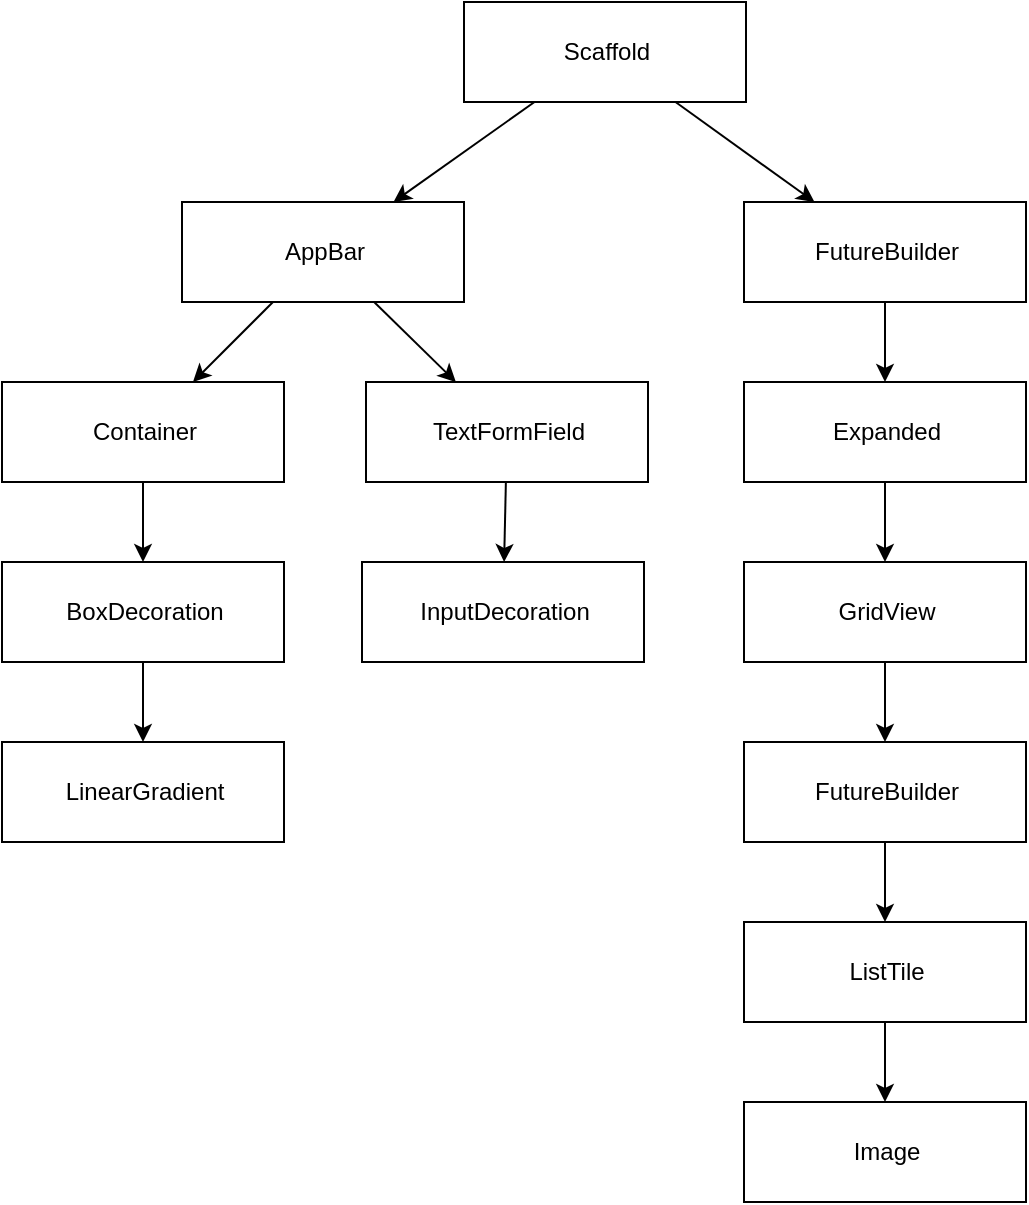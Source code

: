 <mxfile version="18.0.3" type="device"><diagram id="PivsbdY1pP6fI0BvHePQ" name="Page-1"><mxGraphModel dx="1422" dy="780" grid="1" gridSize="10" guides="1" tooltips="1" connect="1" arrows="1" fold="1" page="1" pageScale="1" pageWidth="827" pageHeight="1169" math="0" shadow="0"><root><mxCell id="0"/><mxCell id="1" parent="0"/><mxCell id="7b3UvTE9hPnXHwagYoxE-29" style="edgeStyle=none;rounded=0;orthogonalLoop=1;jettySize=auto;html=1;exitX=0.25;exitY=1;exitDx=0;exitDy=0;" edge="1" parent="1" source="7b3UvTE9hPnXHwagYoxE-1" target="7b3UvTE9hPnXHwagYoxE-4"><mxGeometry relative="1" as="geometry"/></mxCell><mxCell id="7b3UvTE9hPnXHwagYoxE-30" style="edgeStyle=none;rounded=0;orthogonalLoop=1;jettySize=auto;html=1;entryX=0.25;entryY=0;entryDx=0;entryDy=0;exitX=0.75;exitY=1;exitDx=0;exitDy=0;" edge="1" parent="1" source="7b3UvTE9hPnXHwagYoxE-1" target="7b3UvTE9hPnXHwagYoxE-8"><mxGeometry relative="1" as="geometry"/></mxCell><mxCell id="7b3UvTE9hPnXHwagYoxE-1" value="Scaffold" style="html=1;" vertex="1" parent="1"><mxGeometry x="281" y="230" width="141" height="50" as="geometry"/></mxCell><mxCell id="7b3UvTE9hPnXHwagYoxE-3" style="edgeStyle=none;rounded=0;orthogonalLoop=1;jettySize=auto;html=1;" edge="1" parent="1" source="7b3UvTE9hPnXHwagYoxE-4" target="7b3UvTE9hPnXHwagYoxE-11"><mxGeometry relative="1" as="geometry"/></mxCell><mxCell id="7b3UvTE9hPnXHwagYoxE-17" style="rounded=0;orthogonalLoop=1;jettySize=auto;html=1;" edge="1" parent="1" source="7b3UvTE9hPnXHwagYoxE-4" target="7b3UvTE9hPnXHwagYoxE-15"><mxGeometry relative="1" as="geometry"/></mxCell><mxCell id="7b3UvTE9hPnXHwagYoxE-4" value="AppBar" style="html=1;" vertex="1" parent="1"><mxGeometry x="140" y="330" width="141" height="50" as="geometry"/></mxCell><mxCell id="7b3UvTE9hPnXHwagYoxE-5" style="edgeStyle=none;rounded=0;orthogonalLoop=1;jettySize=auto;html=1;" edge="1" parent="1" source="7b3UvTE9hPnXHwagYoxE-6" target="7b3UvTE9hPnXHwagYoxE-13"><mxGeometry relative="1" as="geometry"/></mxCell><mxCell id="7b3UvTE9hPnXHwagYoxE-6" value="BoxDecoration" style="html=1;" vertex="1" parent="1"><mxGeometry x="50" y="510" width="141" height="50" as="geometry"/></mxCell><mxCell id="7b3UvTE9hPnXHwagYoxE-7" style="edgeStyle=none;rounded=0;orthogonalLoop=1;jettySize=auto;html=1;" edge="1" parent="1" source="7b3UvTE9hPnXHwagYoxE-8" target="7b3UvTE9hPnXHwagYoxE-12"><mxGeometry relative="1" as="geometry"/></mxCell><mxCell id="7b3UvTE9hPnXHwagYoxE-8" value="FutureBuilder" style="html=1;" vertex="1" parent="1"><mxGeometry x="421" y="330" width="141" height="50" as="geometry"/></mxCell><mxCell id="7b3UvTE9hPnXHwagYoxE-14" style="edgeStyle=orthogonalEdgeStyle;rounded=0;orthogonalLoop=1;jettySize=auto;html=1;entryX=0.5;entryY=0;entryDx=0;entryDy=0;" edge="1" parent="1" source="7b3UvTE9hPnXHwagYoxE-11" target="7b3UvTE9hPnXHwagYoxE-6"><mxGeometry relative="1" as="geometry"/></mxCell><mxCell id="7b3UvTE9hPnXHwagYoxE-11" value="Container" style="html=1;" vertex="1" parent="1"><mxGeometry x="50" y="420" width="141" height="50" as="geometry"/></mxCell><mxCell id="7b3UvTE9hPnXHwagYoxE-25" style="edgeStyle=none;rounded=0;orthogonalLoop=1;jettySize=auto;html=1;entryX=0.5;entryY=0;entryDx=0;entryDy=0;" edge="1" parent="1" source="7b3UvTE9hPnXHwagYoxE-12" target="7b3UvTE9hPnXHwagYoxE-20"><mxGeometry relative="1" as="geometry"/></mxCell><mxCell id="7b3UvTE9hPnXHwagYoxE-12" value="Expanded" style="html=1;" vertex="1" parent="1"><mxGeometry x="421" y="420" width="141" height="50" as="geometry"/></mxCell><mxCell id="7b3UvTE9hPnXHwagYoxE-13" value="LinearGradient" style="html=1;" vertex="1" parent="1"><mxGeometry x="50" y="600" width="141" height="50" as="geometry"/></mxCell><mxCell id="7b3UvTE9hPnXHwagYoxE-18" style="edgeStyle=none;rounded=0;orthogonalLoop=1;jettySize=auto;html=1;" edge="1" parent="1" source="7b3UvTE9hPnXHwagYoxE-15" target="7b3UvTE9hPnXHwagYoxE-16"><mxGeometry relative="1" as="geometry"/></mxCell><mxCell id="7b3UvTE9hPnXHwagYoxE-15" value="TextFormField" style="html=1;" vertex="1" parent="1"><mxGeometry x="232" y="420" width="141" height="50" as="geometry"/></mxCell><mxCell id="7b3UvTE9hPnXHwagYoxE-16" value="InputDecoration" style="html=1;" vertex="1" parent="1"><mxGeometry x="230" y="510" width="141" height="50" as="geometry"/></mxCell><mxCell id="7b3UvTE9hPnXHwagYoxE-19" style="edgeStyle=none;rounded=0;orthogonalLoop=1;jettySize=auto;html=1;" edge="1" parent="1" source="7b3UvTE9hPnXHwagYoxE-20" target="7b3UvTE9hPnXHwagYoxE-21"><mxGeometry relative="1" as="geometry"/></mxCell><mxCell id="7b3UvTE9hPnXHwagYoxE-20" value="GridView" style="html=1;" vertex="1" parent="1"><mxGeometry x="421" y="510" width="141" height="50" as="geometry"/></mxCell><mxCell id="7b3UvTE9hPnXHwagYoxE-27" style="edgeStyle=none;rounded=0;orthogonalLoop=1;jettySize=auto;html=1;entryX=0.5;entryY=0;entryDx=0;entryDy=0;" edge="1" parent="1" source="7b3UvTE9hPnXHwagYoxE-21" target="7b3UvTE9hPnXHwagYoxE-26"><mxGeometry relative="1" as="geometry"/></mxCell><mxCell id="7b3UvTE9hPnXHwagYoxE-21" value="FutureBuilder" style="html=1;" vertex="1" parent="1"><mxGeometry x="421" y="600" width="141" height="50" as="geometry"/></mxCell><mxCell id="7b3UvTE9hPnXHwagYoxE-24" value="Image" style="html=1;" vertex="1" parent="1"><mxGeometry x="421" y="780" width="141" height="50" as="geometry"/></mxCell><mxCell id="7b3UvTE9hPnXHwagYoxE-28" style="edgeStyle=none;rounded=0;orthogonalLoop=1;jettySize=auto;html=1;" edge="1" parent="1" source="7b3UvTE9hPnXHwagYoxE-26"><mxGeometry relative="1" as="geometry"><mxPoint x="491.5" y="780" as="targetPoint"/></mxGeometry></mxCell><mxCell id="7b3UvTE9hPnXHwagYoxE-26" value="ListTile" style="html=1;" vertex="1" parent="1"><mxGeometry x="421" y="690" width="141" height="50" as="geometry"/></mxCell></root></mxGraphModel></diagram></mxfile>